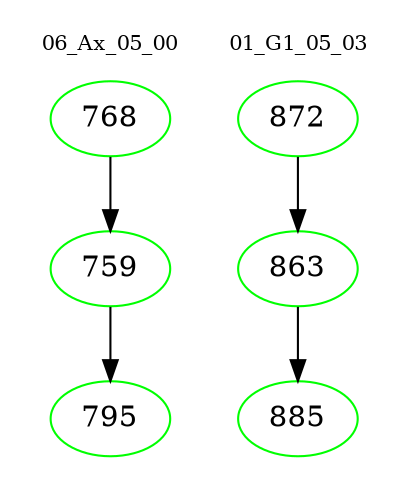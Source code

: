 digraph{
subgraph cluster_0 {
color = white
label = "06_Ax_05_00";
fontsize=10;
T0_768 [label="768", color="green"]
T0_768 -> T0_759 [color="black"]
T0_759 [label="759", color="green"]
T0_759 -> T0_795 [color="black"]
T0_795 [label="795", color="green"]
}
subgraph cluster_1 {
color = white
label = "01_G1_05_03";
fontsize=10;
T1_872 [label="872", color="green"]
T1_872 -> T1_863 [color="black"]
T1_863 [label="863", color="green"]
T1_863 -> T1_885 [color="black"]
T1_885 [label="885", color="green"]
}
}
